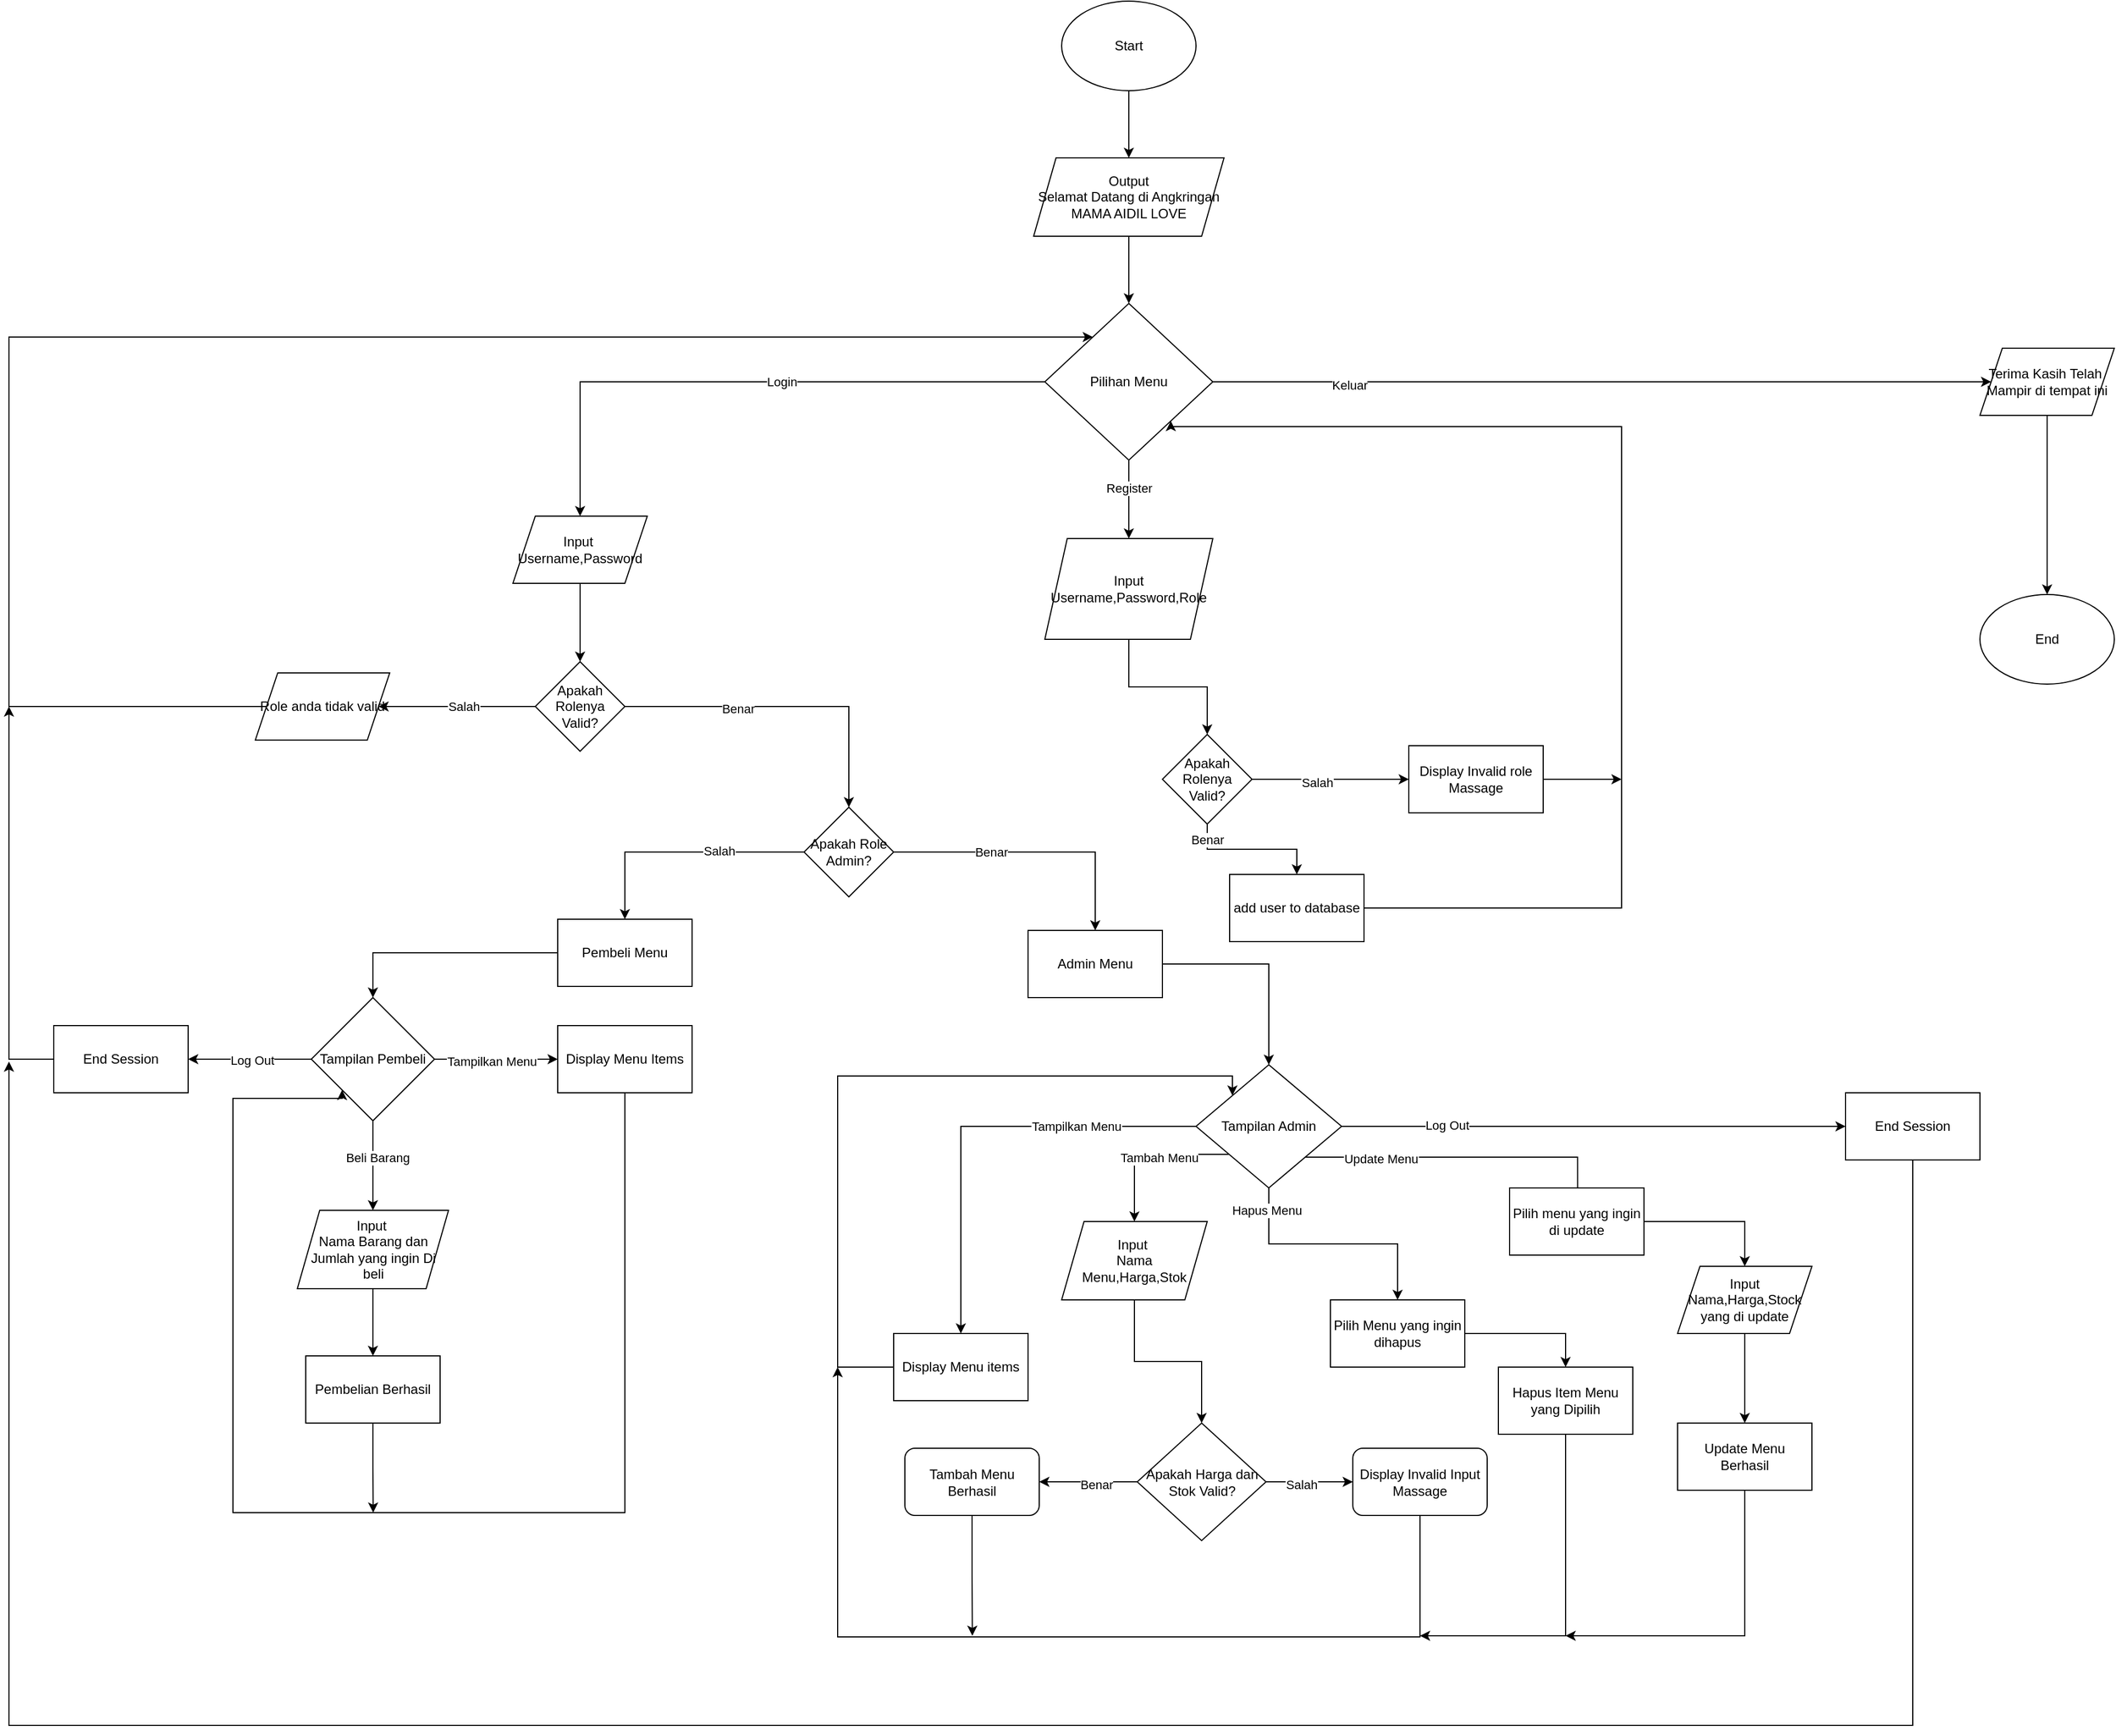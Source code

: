 <mxfile version="24.7.17">
  <diagram name="Page-1" id="ftbfg1VfzWUw38W6_i5U">
    <mxGraphModel dx="4274" dy="2696" grid="1" gridSize="10" guides="1" tooltips="1" connect="1" arrows="1" fold="1" page="1" pageScale="1" pageWidth="827" pageHeight="1169" math="0" shadow="0">
      <root>
        <mxCell id="0" />
        <mxCell id="1" parent="0" />
        <mxCell id="R4iMPg8jZ8S3wKsyGn0E-3" value="" style="edgeStyle=orthogonalEdgeStyle;rounded=0;orthogonalLoop=1;jettySize=auto;html=1;" edge="1" parent="1" source="R4iMPg8jZ8S3wKsyGn0E-1" target="R4iMPg8jZ8S3wKsyGn0E-2">
          <mxGeometry relative="1" as="geometry" />
        </mxCell>
        <mxCell id="R4iMPg8jZ8S3wKsyGn0E-1" value="Start" style="ellipse;whiteSpace=wrap;html=1;" vertex="1" parent="1">
          <mxGeometry x="540" y="-150" width="120" height="80" as="geometry" />
        </mxCell>
        <mxCell id="R4iMPg8jZ8S3wKsyGn0E-5" value="" style="edgeStyle=orthogonalEdgeStyle;rounded=0;orthogonalLoop=1;jettySize=auto;html=1;" edge="1" parent="1" source="R4iMPg8jZ8S3wKsyGn0E-2" target="R4iMPg8jZ8S3wKsyGn0E-4">
          <mxGeometry relative="1" as="geometry" />
        </mxCell>
        <mxCell id="R4iMPg8jZ8S3wKsyGn0E-2" value="Output&lt;div&gt;Selamat Datang di Angkringan MAMA AIDIL LOVE&lt;/div&gt;" style="shape=parallelogram;perimeter=parallelogramPerimeter;whiteSpace=wrap;html=1;fixedSize=1;" vertex="1" parent="1">
          <mxGeometry x="515" y="-10" width="170" height="70" as="geometry" />
        </mxCell>
        <mxCell id="R4iMPg8jZ8S3wKsyGn0E-7" value="" style="edgeStyle=orthogonalEdgeStyle;rounded=0;orthogonalLoop=1;jettySize=auto;html=1;" edge="1" parent="1" source="R4iMPg8jZ8S3wKsyGn0E-4" target="R4iMPg8jZ8S3wKsyGn0E-6">
          <mxGeometry relative="1" as="geometry" />
        </mxCell>
        <mxCell id="R4iMPg8jZ8S3wKsyGn0E-10" value="Login" style="edgeLabel;html=1;align=center;verticalAlign=middle;resizable=0;points=[];" vertex="1" connectable="0" parent="R4iMPg8jZ8S3wKsyGn0E-7">
          <mxGeometry x="-0.12" relative="1" as="geometry">
            <mxPoint as="offset" />
          </mxGeometry>
        </mxCell>
        <mxCell id="R4iMPg8jZ8S3wKsyGn0E-83" value="" style="edgeStyle=orthogonalEdgeStyle;rounded=0;orthogonalLoop=1;jettySize=auto;html=1;" edge="1" parent="1" source="R4iMPg8jZ8S3wKsyGn0E-4" target="R4iMPg8jZ8S3wKsyGn0E-82">
          <mxGeometry relative="1" as="geometry" />
        </mxCell>
        <mxCell id="R4iMPg8jZ8S3wKsyGn0E-84" value="Register" style="edgeLabel;html=1;align=center;verticalAlign=middle;resizable=0;points=[];" vertex="1" connectable="0" parent="R4iMPg8jZ8S3wKsyGn0E-83">
          <mxGeometry x="-0.289" relative="1" as="geometry">
            <mxPoint as="offset" />
          </mxGeometry>
        </mxCell>
        <mxCell id="R4iMPg8jZ8S3wKsyGn0E-96" value="" style="edgeStyle=orthogonalEdgeStyle;rounded=0;orthogonalLoop=1;jettySize=auto;html=1;" edge="1" parent="1" source="R4iMPg8jZ8S3wKsyGn0E-4" target="R4iMPg8jZ8S3wKsyGn0E-95">
          <mxGeometry relative="1" as="geometry" />
        </mxCell>
        <mxCell id="R4iMPg8jZ8S3wKsyGn0E-97" value="Keluar" style="edgeLabel;html=1;align=center;verticalAlign=middle;resizable=0;points=[];" vertex="1" connectable="0" parent="R4iMPg8jZ8S3wKsyGn0E-96">
          <mxGeometry x="-0.65" y="-3" relative="1" as="geometry">
            <mxPoint as="offset" />
          </mxGeometry>
        </mxCell>
        <mxCell id="R4iMPg8jZ8S3wKsyGn0E-4" value="Pilihan Menu" style="rhombus;whiteSpace=wrap;html=1;" vertex="1" parent="1">
          <mxGeometry x="525" y="120" width="150" height="140" as="geometry" />
        </mxCell>
        <mxCell id="R4iMPg8jZ8S3wKsyGn0E-9" value="" style="edgeStyle=orthogonalEdgeStyle;rounded=0;orthogonalLoop=1;jettySize=auto;html=1;" edge="1" parent="1" source="R4iMPg8jZ8S3wKsyGn0E-6" target="R4iMPg8jZ8S3wKsyGn0E-8">
          <mxGeometry relative="1" as="geometry" />
        </mxCell>
        <mxCell id="R4iMPg8jZ8S3wKsyGn0E-6" value="Input&amp;nbsp;&lt;div&gt;Username,Password&lt;/div&gt;" style="shape=parallelogram;perimeter=parallelogramPerimeter;whiteSpace=wrap;html=1;fixedSize=1;" vertex="1" parent="1">
          <mxGeometry x="50" y="310" width="120" height="60" as="geometry" />
        </mxCell>
        <mxCell id="R4iMPg8jZ8S3wKsyGn0E-12" value="" style="edgeStyle=orthogonalEdgeStyle;rounded=0;orthogonalLoop=1;jettySize=auto;html=1;" edge="1" parent="1" source="R4iMPg8jZ8S3wKsyGn0E-8" target="R4iMPg8jZ8S3wKsyGn0E-11">
          <mxGeometry relative="1" as="geometry" />
        </mxCell>
        <mxCell id="R4iMPg8jZ8S3wKsyGn0E-13" value="Benar" style="edgeLabel;html=1;align=center;verticalAlign=middle;resizable=0;points=[];" vertex="1" connectable="0" parent="R4iMPg8jZ8S3wKsyGn0E-12">
          <mxGeometry x="-0.308" y="-2" relative="1" as="geometry">
            <mxPoint as="offset" />
          </mxGeometry>
        </mxCell>
        <mxCell id="R4iMPg8jZ8S3wKsyGn0E-15" value="" style="edgeStyle=orthogonalEdgeStyle;rounded=0;orthogonalLoop=1;jettySize=auto;html=1;" edge="1" parent="1" source="R4iMPg8jZ8S3wKsyGn0E-8" target="R4iMPg8jZ8S3wKsyGn0E-14">
          <mxGeometry relative="1" as="geometry" />
        </mxCell>
        <mxCell id="R4iMPg8jZ8S3wKsyGn0E-16" value="Salah" style="edgeLabel;html=1;align=center;verticalAlign=middle;resizable=0;points=[];" vertex="1" connectable="0" parent="R4iMPg8jZ8S3wKsyGn0E-15">
          <mxGeometry x="-0.081" relative="1" as="geometry">
            <mxPoint as="offset" />
          </mxGeometry>
        </mxCell>
        <mxCell id="R4iMPg8jZ8S3wKsyGn0E-8" value="Apakah Rolenya Valid?" style="rhombus;whiteSpace=wrap;html=1;" vertex="1" parent="1">
          <mxGeometry x="70" y="440" width="80" height="80" as="geometry" />
        </mxCell>
        <mxCell id="R4iMPg8jZ8S3wKsyGn0E-19" value="" style="edgeStyle=orthogonalEdgeStyle;rounded=0;orthogonalLoop=1;jettySize=auto;html=1;" edge="1" parent="1" source="R4iMPg8jZ8S3wKsyGn0E-11" target="R4iMPg8jZ8S3wKsyGn0E-18">
          <mxGeometry relative="1" as="geometry" />
        </mxCell>
        <mxCell id="R4iMPg8jZ8S3wKsyGn0E-20" value="Benar" style="edgeLabel;html=1;align=center;verticalAlign=middle;resizable=0;points=[];" vertex="1" connectable="0" parent="R4iMPg8jZ8S3wKsyGn0E-19">
          <mxGeometry x="-0.307" relative="1" as="geometry">
            <mxPoint as="offset" />
          </mxGeometry>
        </mxCell>
        <mxCell id="R4iMPg8jZ8S3wKsyGn0E-22" value="" style="edgeStyle=orthogonalEdgeStyle;rounded=0;orthogonalLoop=1;jettySize=auto;html=1;" edge="1" parent="1" source="R4iMPg8jZ8S3wKsyGn0E-11" target="R4iMPg8jZ8S3wKsyGn0E-21">
          <mxGeometry relative="1" as="geometry" />
        </mxCell>
        <mxCell id="R4iMPg8jZ8S3wKsyGn0E-23" value="Salah" style="edgeLabel;html=1;align=center;verticalAlign=middle;resizable=0;points=[];" vertex="1" connectable="0" parent="R4iMPg8jZ8S3wKsyGn0E-22">
          <mxGeometry x="-0.309" y="-1" relative="1" as="geometry">
            <mxPoint as="offset" />
          </mxGeometry>
        </mxCell>
        <mxCell id="R4iMPg8jZ8S3wKsyGn0E-11" value="Apakah Role Admin?" style="rhombus;whiteSpace=wrap;html=1;" vertex="1" parent="1">
          <mxGeometry x="310" y="570" width="80" height="80" as="geometry" />
        </mxCell>
        <mxCell id="R4iMPg8jZ8S3wKsyGn0E-17" style="edgeStyle=orthogonalEdgeStyle;rounded=0;orthogonalLoop=1;jettySize=auto;html=1;exitX=0;exitY=0.5;exitDx=0;exitDy=0;" edge="1" parent="1" source="R4iMPg8jZ8S3wKsyGn0E-14" target="R4iMPg8jZ8S3wKsyGn0E-4">
          <mxGeometry relative="1" as="geometry">
            <mxPoint x="-239" y="490" as="sourcePoint" />
            <mxPoint x="520" y="150" as="targetPoint" />
            <Array as="points">
              <mxPoint x="-400" y="480" />
              <mxPoint x="-400" y="150" />
            </Array>
          </mxGeometry>
        </mxCell>
        <mxCell id="R4iMPg8jZ8S3wKsyGn0E-14" value="Role anda tidak valid" style="shape=parallelogram;perimeter=parallelogramPerimeter;whiteSpace=wrap;html=1;fixedSize=1;" vertex="1" parent="1">
          <mxGeometry x="-180" y="450" width="120" height="60" as="geometry" />
        </mxCell>
        <mxCell id="R4iMPg8jZ8S3wKsyGn0E-26" value="" style="edgeStyle=orthogonalEdgeStyle;rounded=0;orthogonalLoop=1;jettySize=auto;html=1;" edge="1" parent="1" source="R4iMPg8jZ8S3wKsyGn0E-18" target="R4iMPg8jZ8S3wKsyGn0E-25">
          <mxGeometry relative="1" as="geometry" />
        </mxCell>
        <mxCell id="R4iMPg8jZ8S3wKsyGn0E-18" value="Admin Menu" style="whiteSpace=wrap;html=1;" vertex="1" parent="1">
          <mxGeometry x="510" y="680" width="120" height="60" as="geometry" />
        </mxCell>
        <mxCell id="R4iMPg8jZ8S3wKsyGn0E-68" value="" style="edgeStyle=orthogonalEdgeStyle;rounded=0;orthogonalLoop=1;jettySize=auto;html=1;" edge="1" parent="1" source="R4iMPg8jZ8S3wKsyGn0E-21" target="R4iMPg8jZ8S3wKsyGn0E-67">
          <mxGeometry relative="1" as="geometry" />
        </mxCell>
        <mxCell id="R4iMPg8jZ8S3wKsyGn0E-21" value="Pembeli Menu" style="whiteSpace=wrap;html=1;" vertex="1" parent="1">
          <mxGeometry x="90" y="670" width="120" height="60" as="geometry" />
        </mxCell>
        <mxCell id="R4iMPg8jZ8S3wKsyGn0E-28" value="" style="edgeStyle=orthogonalEdgeStyle;rounded=0;orthogonalLoop=1;jettySize=auto;html=1;" edge="1" parent="1" source="R4iMPg8jZ8S3wKsyGn0E-25" target="R4iMPg8jZ8S3wKsyGn0E-27">
          <mxGeometry relative="1" as="geometry" />
        </mxCell>
        <mxCell id="R4iMPg8jZ8S3wKsyGn0E-30" value="Tampilkan Menu" style="edgeLabel;html=1;align=center;verticalAlign=middle;resizable=0;points=[];" vertex="1" connectable="0" parent="R4iMPg8jZ8S3wKsyGn0E-28">
          <mxGeometry x="-0.455" relative="1" as="geometry">
            <mxPoint as="offset" />
          </mxGeometry>
        </mxCell>
        <mxCell id="R4iMPg8jZ8S3wKsyGn0E-31" style="edgeStyle=orthogonalEdgeStyle;rounded=0;orthogonalLoop=1;jettySize=auto;html=1;exitX=0;exitY=1;exitDx=0;exitDy=0;entryX=0.5;entryY=0;entryDx=0;entryDy=0;" edge="1" parent="1" source="R4iMPg8jZ8S3wKsyGn0E-25" target="R4iMPg8jZ8S3wKsyGn0E-33">
          <mxGeometry relative="1" as="geometry">
            <mxPoint x="600" y="1020" as="targetPoint" />
            <Array as="points">
              <mxPoint x="693" y="880" />
              <mxPoint x="605" y="880" />
            </Array>
          </mxGeometry>
        </mxCell>
        <mxCell id="R4iMPg8jZ8S3wKsyGn0E-43" value="Tambah Menu" style="edgeLabel;html=1;align=center;verticalAlign=middle;resizable=0;points=[];" vertex="1" connectable="0" parent="R4iMPg8jZ8S3wKsyGn0E-31">
          <mxGeometry x="-0.09" y="3" relative="1" as="geometry">
            <mxPoint as="offset" />
          </mxGeometry>
        </mxCell>
        <mxCell id="R4iMPg8jZ8S3wKsyGn0E-49" value="" style="edgeStyle=orthogonalEdgeStyle;rounded=0;orthogonalLoop=1;jettySize=auto;html=1;" edge="1" parent="1" source="R4iMPg8jZ8S3wKsyGn0E-25" target="R4iMPg8jZ8S3wKsyGn0E-48">
          <mxGeometry relative="1" as="geometry" />
        </mxCell>
        <mxCell id="R4iMPg8jZ8S3wKsyGn0E-50" value="Hapus Menu" style="edgeLabel;html=1;align=center;verticalAlign=middle;resizable=0;points=[];" vertex="1" connectable="0" parent="R4iMPg8jZ8S3wKsyGn0E-49">
          <mxGeometry x="-0.647" y="1" relative="1" as="geometry">
            <mxPoint x="-3" y="-18" as="offset" />
          </mxGeometry>
        </mxCell>
        <mxCell id="R4iMPg8jZ8S3wKsyGn0E-51" style="edgeStyle=orthogonalEdgeStyle;rounded=0;orthogonalLoop=1;jettySize=auto;html=1;exitX=1;exitY=1;exitDx=0;exitDy=0;" edge="1" parent="1" source="R4iMPg8jZ8S3wKsyGn0E-25">
          <mxGeometry relative="1" as="geometry">
            <mxPoint x="1000.741" y="920.0" as="targetPoint" />
            <mxPoint x="757.5" y="812.5" as="sourcePoint" />
            <Array as="points">
              <mxPoint x="1001" y="883" />
            </Array>
          </mxGeometry>
        </mxCell>
        <mxCell id="R4iMPg8jZ8S3wKsyGn0E-56" value="Update Menu" style="edgeLabel;html=1;align=center;verticalAlign=middle;resizable=0;points=[];" vertex="1" connectable="0" parent="R4iMPg8jZ8S3wKsyGn0E-51">
          <mxGeometry x="-0.521" y="-1" relative="1" as="geometry">
            <mxPoint as="offset" />
          </mxGeometry>
        </mxCell>
        <mxCell id="R4iMPg8jZ8S3wKsyGn0E-65" value="" style="edgeStyle=orthogonalEdgeStyle;rounded=0;orthogonalLoop=1;jettySize=auto;html=1;" edge="1" parent="1" source="R4iMPg8jZ8S3wKsyGn0E-25" target="R4iMPg8jZ8S3wKsyGn0E-64">
          <mxGeometry relative="1" as="geometry" />
        </mxCell>
        <mxCell id="R4iMPg8jZ8S3wKsyGn0E-66" value="Log Out" style="edgeLabel;html=1;align=center;verticalAlign=middle;resizable=0;points=[];" vertex="1" connectable="0" parent="R4iMPg8jZ8S3wKsyGn0E-65">
          <mxGeometry x="-0.584" y="1" relative="1" as="geometry">
            <mxPoint as="offset" />
          </mxGeometry>
        </mxCell>
        <mxCell id="R4iMPg8jZ8S3wKsyGn0E-25" value="Tampilan Admin" style="rhombus;whiteSpace=wrap;html=1;" vertex="1" parent="1">
          <mxGeometry x="660" y="800" width="130" height="110" as="geometry" />
        </mxCell>
        <mxCell id="R4iMPg8jZ8S3wKsyGn0E-29" style="edgeStyle=orthogonalEdgeStyle;rounded=0;orthogonalLoop=1;jettySize=auto;html=1;exitX=0;exitY=0.5;exitDx=0;exitDy=0;entryX=0;entryY=0;entryDx=0;entryDy=0;" edge="1" parent="1" source="R4iMPg8jZ8S3wKsyGn0E-27" target="R4iMPg8jZ8S3wKsyGn0E-25">
          <mxGeometry relative="1" as="geometry">
            <Array as="points">
              <mxPoint x="340" y="1070" />
              <mxPoint x="340" y="810" />
              <mxPoint x="693" y="810" />
            </Array>
          </mxGeometry>
        </mxCell>
        <mxCell id="R4iMPg8jZ8S3wKsyGn0E-27" value="Display Menu items" style="whiteSpace=wrap;html=1;" vertex="1" parent="1">
          <mxGeometry x="390" y="1040" width="120" height="60" as="geometry" />
        </mxCell>
        <mxCell id="R4iMPg8jZ8S3wKsyGn0E-35" value="" style="edgeStyle=orthogonalEdgeStyle;rounded=0;orthogonalLoop=1;jettySize=auto;html=1;" edge="1" parent="1" source="R4iMPg8jZ8S3wKsyGn0E-33" target="R4iMPg8jZ8S3wKsyGn0E-34">
          <mxGeometry relative="1" as="geometry" />
        </mxCell>
        <mxCell id="R4iMPg8jZ8S3wKsyGn0E-33" value="Input&amp;nbsp;&lt;div&gt;Nama Menu,Harga,Stok&lt;/div&gt;" style="shape=parallelogram;perimeter=parallelogramPerimeter;whiteSpace=wrap;html=1;fixedSize=1;" vertex="1" parent="1">
          <mxGeometry x="540" y="940" width="130" height="70" as="geometry" />
        </mxCell>
        <mxCell id="R4iMPg8jZ8S3wKsyGn0E-37" value="" style="edgeStyle=orthogonalEdgeStyle;rounded=0;orthogonalLoop=1;jettySize=auto;html=1;" edge="1" parent="1" source="R4iMPg8jZ8S3wKsyGn0E-34">
          <mxGeometry relative="1" as="geometry">
            <mxPoint x="520" y="1172.5" as="targetPoint" />
          </mxGeometry>
        </mxCell>
        <mxCell id="R4iMPg8jZ8S3wKsyGn0E-39" value="Benar" style="edgeLabel;html=1;align=center;verticalAlign=middle;resizable=0;points=[];" vertex="1" connectable="0" parent="R4iMPg8jZ8S3wKsyGn0E-37">
          <mxGeometry x="-0.139" y="2" relative="1" as="geometry">
            <mxPoint x="1" as="offset" />
          </mxGeometry>
        </mxCell>
        <mxCell id="R4iMPg8jZ8S3wKsyGn0E-41" value="" style="edgeStyle=orthogonalEdgeStyle;rounded=0;orthogonalLoop=1;jettySize=auto;html=1;" edge="1" parent="1" source="R4iMPg8jZ8S3wKsyGn0E-34" target="R4iMPg8jZ8S3wKsyGn0E-40">
          <mxGeometry relative="1" as="geometry" />
        </mxCell>
        <mxCell id="R4iMPg8jZ8S3wKsyGn0E-42" value="Salah" style="edgeLabel;html=1;align=center;verticalAlign=middle;resizable=0;points=[];" vertex="1" connectable="0" parent="R4iMPg8jZ8S3wKsyGn0E-41">
          <mxGeometry x="-0.182" y="-2" relative="1" as="geometry">
            <mxPoint as="offset" />
          </mxGeometry>
        </mxCell>
        <mxCell id="R4iMPg8jZ8S3wKsyGn0E-34" value="Apakah Harga dan Stok Valid?" style="rhombus;whiteSpace=wrap;html=1;" vertex="1" parent="1">
          <mxGeometry x="607.5" y="1120" width="115" height="105" as="geometry" />
        </mxCell>
        <mxCell id="R4iMPg8jZ8S3wKsyGn0E-46" style="edgeStyle=orthogonalEdgeStyle;rounded=0;orthogonalLoop=1;jettySize=auto;html=1;exitX=0.5;exitY=1;exitDx=0;exitDy=0;" edge="1" parent="1" source="R4iMPg8jZ8S3wKsyGn0E-38">
          <mxGeometry relative="1" as="geometry">
            <mxPoint x="460.273" y="1310" as="targetPoint" />
          </mxGeometry>
        </mxCell>
        <mxCell id="R4iMPg8jZ8S3wKsyGn0E-38" value="Tambah Menu Berhasil" style="rounded=1;whiteSpace=wrap;html=1;" vertex="1" parent="1">
          <mxGeometry x="400" y="1142.5" width="120" height="60" as="geometry" />
        </mxCell>
        <mxCell id="R4iMPg8jZ8S3wKsyGn0E-47" style="edgeStyle=orthogonalEdgeStyle;rounded=0;orthogonalLoop=1;jettySize=auto;html=1;exitX=0.5;exitY=1;exitDx=0;exitDy=0;" edge="1" parent="1" source="R4iMPg8jZ8S3wKsyGn0E-40">
          <mxGeometry relative="1" as="geometry">
            <mxPoint x="340" y="1070" as="targetPoint" />
            <Array as="points">
              <mxPoint x="860" y="1311" />
              <mxPoint x="340" y="1311" />
            </Array>
          </mxGeometry>
        </mxCell>
        <mxCell id="R4iMPg8jZ8S3wKsyGn0E-40" value="Display Invalid Input Massage" style="rounded=1;whiteSpace=wrap;html=1;" vertex="1" parent="1">
          <mxGeometry x="800" y="1142.5" width="120" height="60" as="geometry" />
        </mxCell>
        <mxCell id="R4iMPg8jZ8S3wKsyGn0E-58" value="" style="edgeStyle=orthogonalEdgeStyle;rounded=0;orthogonalLoop=1;jettySize=auto;html=1;entryX=0.5;entryY=0;entryDx=0;entryDy=0;" edge="1" parent="1" source="R4iMPg8jZ8S3wKsyGn0E-48" target="R4iMPg8jZ8S3wKsyGn0E-59">
          <mxGeometry relative="1" as="geometry">
            <mxPoint x="990" y="1040" as="targetPoint" />
          </mxGeometry>
        </mxCell>
        <mxCell id="R4iMPg8jZ8S3wKsyGn0E-48" value="Pilih Menu yang ingin dihapus" style="whiteSpace=wrap;html=1;" vertex="1" parent="1">
          <mxGeometry x="780" y="1010" width="120" height="60" as="geometry" />
        </mxCell>
        <mxCell id="R4iMPg8jZ8S3wKsyGn0E-54" value="" style="edgeStyle=orthogonalEdgeStyle;rounded=0;orthogonalLoop=1;jettySize=auto;html=1;" edge="1" parent="1" source="R4iMPg8jZ8S3wKsyGn0E-52" target="R4iMPg8jZ8S3wKsyGn0E-53">
          <mxGeometry relative="1" as="geometry" />
        </mxCell>
        <mxCell id="R4iMPg8jZ8S3wKsyGn0E-52" value="Pilih menu yang ingin di update" style="whiteSpace=wrap;html=1;" vertex="1" parent="1">
          <mxGeometry x="940" y="910" width="120" height="60" as="geometry" />
        </mxCell>
        <mxCell id="R4iMPg8jZ8S3wKsyGn0E-61" value="" style="edgeStyle=orthogonalEdgeStyle;rounded=0;orthogonalLoop=1;jettySize=auto;html=1;" edge="1" parent="1" source="R4iMPg8jZ8S3wKsyGn0E-53" target="R4iMPg8jZ8S3wKsyGn0E-60">
          <mxGeometry relative="1" as="geometry" />
        </mxCell>
        <mxCell id="R4iMPg8jZ8S3wKsyGn0E-53" value="Input&lt;div&gt;Nama,Harga,Stock yang di update&lt;/div&gt;" style="shape=parallelogram;perimeter=parallelogramPerimeter;whiteSpace=wrap;html=1;fixedSize=1;" vertex="1" parent="1">
          <mxGeometry x="1090" y="980" width="120" height="60" as="geometry" />
        </mxCell>
        <mxCell id="R4iMPg8jZ8S3wKsyGn0E-62" style="edgeStyle=orthogonalEdgeStyle;rounded=0;orthogonalLoop=1;jettySize=auto;html=1;exitX=0.5;exitY=1;exitDx=0;exitDy=0;" edge="1" parent="1" source="R4iMPg8jZ8S3wKsyGn0E-59">
          <mxGeometry relative="1" as="geometry">
            <mxPoint x="860" y="1310" as="targetPoint" />
            <Array as="points">
              <mxPoint x="990" y="1310" />
              <mxPoint x="880" y="1310" />
            </Array>
          </mxGeometry>
        </mxCell>
        <mxCell id="R4iMPg8jZ8S3wKsyGn0E-59" value="Hapus Item Menu yang Dipilih" style="whiteSpace=wrap;html=1;" vertex="1" parent="1">
          <mxGeometry x="930" y="1070" width="120" height="60" as="geometry" />
        </mxCell>
        <mxCell id="R4iMPg8jZ8S3wKsyGn0E-63" style="edgeStyle=orthogonalEdgeStyle;rounded=0;orthogonalLoop=1;jettySize=auto;html=1;exitX=0.5;exitY=1;exitDx=0;exitDy=0;" edge="1" parent="1" source="R4iMPg8jZ8S3wKsyGn0E-60">
          <mxGeometry relative="1" as="geometry">
            <mxPoint x="990" y="1310" as="targetPoint" />
            <Array as="points">
              <mxPoint x="1150" y="1310" />
            </Array>
          </mxGeometry>
        </mxCell>
        <mxCell id="R4iMPg8jZ8S3wKsyGn0E-60" value="Update Menu Berhasil" style="whiteSpace=wrap;html=1;" vertex="1" parent="1">
          <mxGeometry x="1090" y="1120" width="120" height="60" as="geometry" />
        </mxCell>
        <mxCell id="R4iMPg8jZ8S3wKsyGn0E-104" style="edgeStyle=orthogonalEdgeStyle;rounded=0;orthogonalLoop=1;jettySize=auto;html=1;exitX=0.5;exitY=1;exitDx=0;exitDy=0;" edge="1" parent="1" source="R4iMPg8jZ8S3wKsyGn0E-64">
          <mxGeometry relative="1" as="geometry">
            <mxPoint x="-400" y="797.143" as="targetPoint" />
            <Array as="points">
              <mxPoint x="1300" y="1390" />
              <mxPoint x="-400" y="1390" />
            </Array>
          </mxGeometry>
        </mxCell>
        <mxCell id="R4iMPg8jZ8S3wKsyGn0E-64" value="End Session" style="whiteSpace=wrap;html=1;" vertex="1" parent="1">
          <mxGeometry x="1240" y="825" width="120" height="60" as="geometry" />
        </mxCell>
        <mxCell id="R4iMPg8jZ8S3wKsyGn0E-70" value="" style="edgeStyle=orthogonalEdgeStyle;rounded=0;orthogonalLoop=1;jettySize=auto;html=1;" edge="1" parent="1" source="R4iMPg8jZ8S3wKsyGn0E-67" target="R4iMPg8jZ8S3wKsyGn0E-69">
          <mxGeometry relative="1" as="geometry" />
        </mxCell>
        <mxCell id="R4iMPg8jZ8S3wKsyGn0E-71" value="Tampilkan Menu" style="edgeLabel;html=1;align=center;verticalAlign=middle;resizable=0;points=[];" vertex="1" connectable="0" parent="R4iMPg8jZ8S3wKsyGn0E-70">
          <mxGeometry x="-0.092" y="-2" relative="1" as="geometry">
            <mxPoint x="1" as="offset" />
          </mxGeometry>
        </mxCell>
        <mxCell id="R4iMPg8jZ8S3wKsyGn0E-73" value="" style="edgeStyle=orthogonalEdgeStyle;rounded=0;orthogonalLoop=1;jettySize=auto;html=1;" edge="1" parent="1" source="R4iMPg8jZ8S3wKsyGn0E-67" target="R4iMPg8jZ8S3wKsyGn0E-72">
          <mxGeometry relative="1" as="geometry" />
        </mxCell>
        <mxCell id="R4iMPg8jZ8S3wKsyGn0E-76" value="Beli Barang" style="edgeLabel;html=1;align=center;verticalAlign=middle;resizable=0;points=[];" vertex="1" connectable="0" parent="R4iMPg8jZ8S3wKsyGn0E-73">
          <mxGeometry x="-0.175" y="4" relative="1" as="geometry">
            <mxPoint as="offset" />
          </mxGeometry>
        </mxCell>
        <mxCell id="R4iMPg8jZ8S3wKsyGn0E-80" value="" style="edgeStyle=orthogonalEdgeStyle;rounded=0;orthogonalLoop=1;jettySize=auto;html=1;" edge="1" parent="1" source="R4iMPg8jZ8S3wKsyGn0E-67" target="R4iMPg8jZ8S3wKsyGn0E-79">
          <mxGeometry relative="1" as="geometry" />
        </mxCell>
        <mxCell id="R4iMPg8jZ8S3wKsyGn0E-81" value="Log Out" style="edgeLabel;html=1;align=center;verticalAlign=middle;resizable=0;points=[];" vertex="1" connectable="0" parent="R4iMPg8jZ8S3wKsyGn0E-80">
          <mxGeometry x="-0.032" y="1" relative="1" as="geometry">
            <mxPoint as="offset" />
          </mxGeometry>
        </mxCell>
        <mxCell id="R4iMPg8jZ8S3wKsyGn0E-67" value="Tampilan Pembeli" style="rhombus;whiteSpace=wrap;html=1;" vertex="1" parent="1">
          <mxGeometry x="-130" y="740" width="110" height="110" as="geometry" />
        </mxCell>
        <mxCell id="R4iMPg8jZ8S3wKsyGn0E-77" style="edgeStyle=orthogonalEdgeStyle;rounded=0;orthogonalLoop=1;jettySize=auto;html=1;exitX=0.5;exitY=1;exitDx=0;exitDy=0;entryX=0;entryY=1;entryDx=0;entryDy=0;" edge="1" parent="1" source="R4iMPg8jZ8S3wKsyGn0E-69" target="R4iMPg8jZ8S3wKsyGn0E-67">
          <mxGeometry relative="1" as="geometry">
            <mxPoint x="-210" y="840" as="targetPoint" />
            <Array as="points">
              <mxPoint x="150" y="1200" />
              <mxPoint x="-200" y="1200" />
              <mxPoint x="-200" y="830" />
              <mxPoint x="-103" y="830" />
            </Array>
          </mxGeometry>
        </mxCell>
        <mxCell id="R4iMPg8jZ8S3wKsyGn0E-69" value="Display Menu Items" style="whiteSpace=wrap;html=1;" vertex="1" parent="1">
          <mxGeometry x="90" y="765" width="120" height="60" as="geometry" />
        </mxCell>
        <mxCell id="R4iMPg8jZ8S3wKsyGn0E-75" value="" style="edgeStyle=orthogonalEdgeStyle;rounded=0;orthogonalLoop=1;jettySize=auto;html=1;" edge="1" parent="1" source="R4iMPg8jZ8S3wKsyGn0E-72" target="R4iMPg8jZ8S3wKsyGn0E-74">
          <mxGeometry relative="1" as="geometry" />
        </mxCell>
        <mxCell id="R4iMPg8jZ8S3wKsyGn0E-72" value="Input&amp;nbsp;&lt;div&gt;Nama Barang dan Jumlah yang ingin Di beli&lt;/div&gt;" style="shape=parallelogram;perimeter=parallelogramPerimeter;whiteSpace=wrap;html=1;fixedSize=1;" vertex="1" parent="1">
          <mxGeometry x="-142.5" y="930" width="135" height="70" as="geometry" />
        </mxCell>
        <mxCell id="R4iMPg8jZ8S3wKsyGn0E-78" style="edgeStyle=orthogonalEdgeStyle;rounded=0;orthogonalLoop=1;jettySize=auto;html=1;exitX=0.5;exitY=1;exitDx=0;exitDy=0;" edge="1" parent="1" source="R4iMPg8jZ8S3wKsyGn0E-74">
          <mxGeometry relative="1" as="geometry">
            <mxPoint x="-74.765" y="1200.0" as="targetPoint" />
          </mxGeometry>
        </mxCell>
        <mxCell id="R4iMPg8jZ8S3wKsyGn0E-74" value="Pembelian Berhasil" style="whiteSpace=wrap;html=1;" vertex="1" parent="1">
          <mxGeometry x="-135" y="1060" width="120" height="60" as="geometry" />
        </mxCell>
        <mxCell id="R4iMPg8jZ8S3wKsyGn0E-103" style="edgeStyle=orthogonalEdgeStyle;rounded=0;orthogonalLoop=1;jettySize=auto;html=1;" edge="1" parent="1" source="R4iMPg8jZ8S3wKsyGn0E-79">
          <mxGeometry relative="1" as="geometry">
            <mxPoint x="-400" y="480" as="targetPoint" />
            <Array as="points">
              <mxPoint x="-400" y="795" />
              <mxPoint x="-400" y="480" />
            </Array>
          </mxGeometry>
        </mxCell>
        <mxCell id="R4iMPg8jZ8S3wKsyGn0E-79" value="End Session" style="whiteSpace=wrap;html=1;" vertex="1" parent="1">
          <mxGeometry x="-360" y="765" width="120" height="60" as="geometry" />
        </mxCell>
        <mxCell id="R4iMPg8jZ8S3wKsyGn0E-86" value="" style="edgeStyle=orthogonalEdgeStyle;rounded=0;orthogonalLoop=1;jettySize=auto;html=1;" edge="1" parent="1" source="R4iMPg8jZ8S3wKsyGn0E-82" target="R4iMPg8jZ8S3wKsyGn0E-85">
          <mxGeometry relative="1" as="geometry" />
        </mxCell>
        <mxCell id="R4iMPg8jZ8S3wKsyGn0E-82" value="Input Username,Password,Role" style="shape=parallelogram;perimeter=parallelogramPerimeter;whiteSpace=wrap;html=1;fixedSize=1;" vertex="1" parent="1">
          <mxGeometry x="525" y="330" width="150" height="90" as="geometry" />
        </mxCell>
        <mxCell id="R4iMPg8jZ8S3wKsyGn0E-88" value="" style="edgeStyle=orthogonalEdgeStyle;rounded=0;orthogonalLoop=1;jettySize=auto;html=1;" edge="1" parent="1" source="R4iMPg8jZ8S3wKsyGn0E-85" target="R4iMPg8jZ8S3wKsyGn0E-87">
          <mxGeometry relative="1" as="geometry" />
        </mxCell>
        <mxCell id="R4iMPg8jZ8S3wKsyGn0E-89" value="Benar" style="edgeLabel;html=1;align=center;verticalAlign=middle;resizable=0;points=[];" vertex="1" connectable="0" parent="R4iMPg8jZ8S3wKsyGn0E-88">
          <mxGeometry x="-0.781" relative="1" as="geometry">
            <mxPoint as="offset" />
          </mxGeometry>
        </mxCell>
        <mxCell id="R4iMPg8jZ8S3wKsyGn0E-91" value="" style="edgeStyle=orthogonalEdgeStyle;rounded=0;orthogonalLoop=1;jettySize=auto;html=1;" edge="1" parent="1" source="R4iMPg8jZ8S3wKsyGn0E-85" target="R4iMPg8jZ8S3wKsyGn0E-90">
          <mxGeometry relative="1" as="geometry" />
        </mxCell>
        <mxCell id="R4iMPg8jZ8S3wKsyGn0E-92" value="Salah" style="edgeLabel;html=1;align=center;verticalAlign=middle;resizable=0;points=[];" vertex="1" connectable="0" parent="R4iMPg8jZ8S3wKsyGn0E-91">
          <mxGeometry x="-0.175" y="-3" relative="1" as="geometry">
            <mxPoint as="offset" />
          </mxGeometry>
        </mxCell>
        <mxCell id="R4iMPg8jZ8S3wKsyGn0E-85" value="Apakah Rolenya Valid?" style="rhombus;whiteSpace=wrap;html=1;" vertex="1" parent="1">
          <mxGeometry x="630" y="505" width="80" height="80" as="geometry" />
        </mxCell>
        <mxCell id="R4iMPg8jZ8S3wKsyGn0E-93" style="edgeStyle=orthogonalEdgeStyle;rounded=0;orthogonalLoop=1;jettySize=auto;html=1;exitX=1;exitY=0.5;exitDx=0;exitDy=0;entryX=1;entryY=1;entryDx=0;entryDy=0;" edge="1" parent="1" source="R4iMPg8jZ8S3wKsyGn0E-87" target="R4iMPg8jZ8S3wKsyGn0E-4">
          <mxGeometry relative="1" as="geometry">
            <mxPoint x="1040" y="230" as="targetPoint" />
            <Array as="points">
              <mxPoint x="1040" y="660" />
              <mxPoint x="1040" y="230" />
              <mxPoint x="637" y="230" />
            </Array>
          </mxGeometry>
        </mxCell>
        <mxCell id="R4iMPg8jZ8S3wKsyGn0E-87" value="add user to database" style="whiteSpace=wrap;html=1;" vertex="1" parent="1">
          <mxGeometry x="690" y="630" width="120" height="60" as="geometry" />
        </mxCell>
        <mxCell id="R4iMPg8jZ8S3wKsyGn0E-94" style="edgeStyle=orthogonalEdgeStyle;rounded=0;orthogonalLoop=1;jettySize=auto;html=1;exitX=1;exitY=0.5;exitDx=0;exitDy=0;" edge="1" parent="1" source="R4iMPg8jZ8S3wKsyGn0E-90">
          <mxGeometry relative="1" as="geometry">
            <mxPoint x="1040" y="545" as="targetPoint" />
          </mxGeometry>
        </mxCell>
        <mxCell id="R4iMPg8jZ8S3wKsyGn0E-90" value="Display Invalid role Massage" style="whiteSpace=wrap;html=1;" vertex="1" parent="1">
          <mxGeometry x="850" y="515" width="120" height="60" as="geometry" />
        </mxCell>
        <mxCell id="R4iMPg8jZ8S3wKsyGn0E-100" style="edgeStyle=orthogonalEdgeStyle;rounded=0;orthogonalLoop=1;jettySize=auto;html=1;exitX=0.5;exitY=1;exitDx=0;exitDy=0;entryX=0.5;entryY=0;entryDx=0;entryDy=0;" edge="1" parent="1" source="R4iMPg8jZ8S3wKsyGn0E-95" target="R4iMPg8jZ8S3wKsyGn0E-98">
          <mxGeometry relative="1" as="geometry" />
        </mxCell>
        <mxCell id="R4iMPg8jZ8S3wKsyGn0E-95" value="Terima Kasih Telah&amp;nbsp; Mampir di tempat ini" style="shape=parallelogram;perimeter=parallelogramPerimeter;whiteSpace=wrap;html=1;fixedSize=1;" vertex="1" parent="1">
          <mxGeometry x="1360" y="160" width="120" height="60" as="geometry" />
        </mxCell>
        <mxCell id="R4iMPg8jZ8S3wKsyGn0E-98" value="End" style="ellipse;whiteSpace=wrap;html=1;" vertex="1" parent="1">
          <mxGeometry x="1360" y="380" width="120" height="80" as="geometry" />
        </mxCell>
      </root>
    </mxGraphModel>
  </diagram>
</mxfile>
